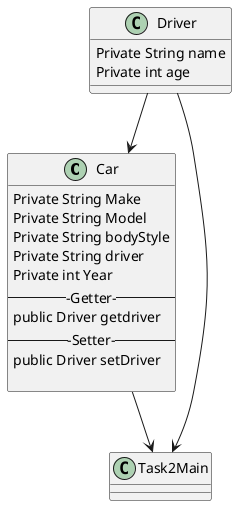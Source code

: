 @startuml

class Car {
Private String Make
Private String Model
Private String bodyStyle
Private String driver
Private int Year
---Getter---
public Driver getdriver
---Setter---
public Driver setDriver

}

Driver --> Car
Car --> Task2Main

Class Task2Main


Driver --> Task2Main


Class Driver {
Private String name
Private int age


}



@enduml